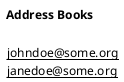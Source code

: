 ' Copyright 2017, 2018 Reahl Software Services (Pty) Ltd. All rights reserved.

@startuml
!include ../../../base.iuml


@startsalt
{

<b>Address Books</b>
.
{
<u>johndoe@some.org</u>
<u>janedoe@some.org</u>
}

}
@endsalt



@enduml
